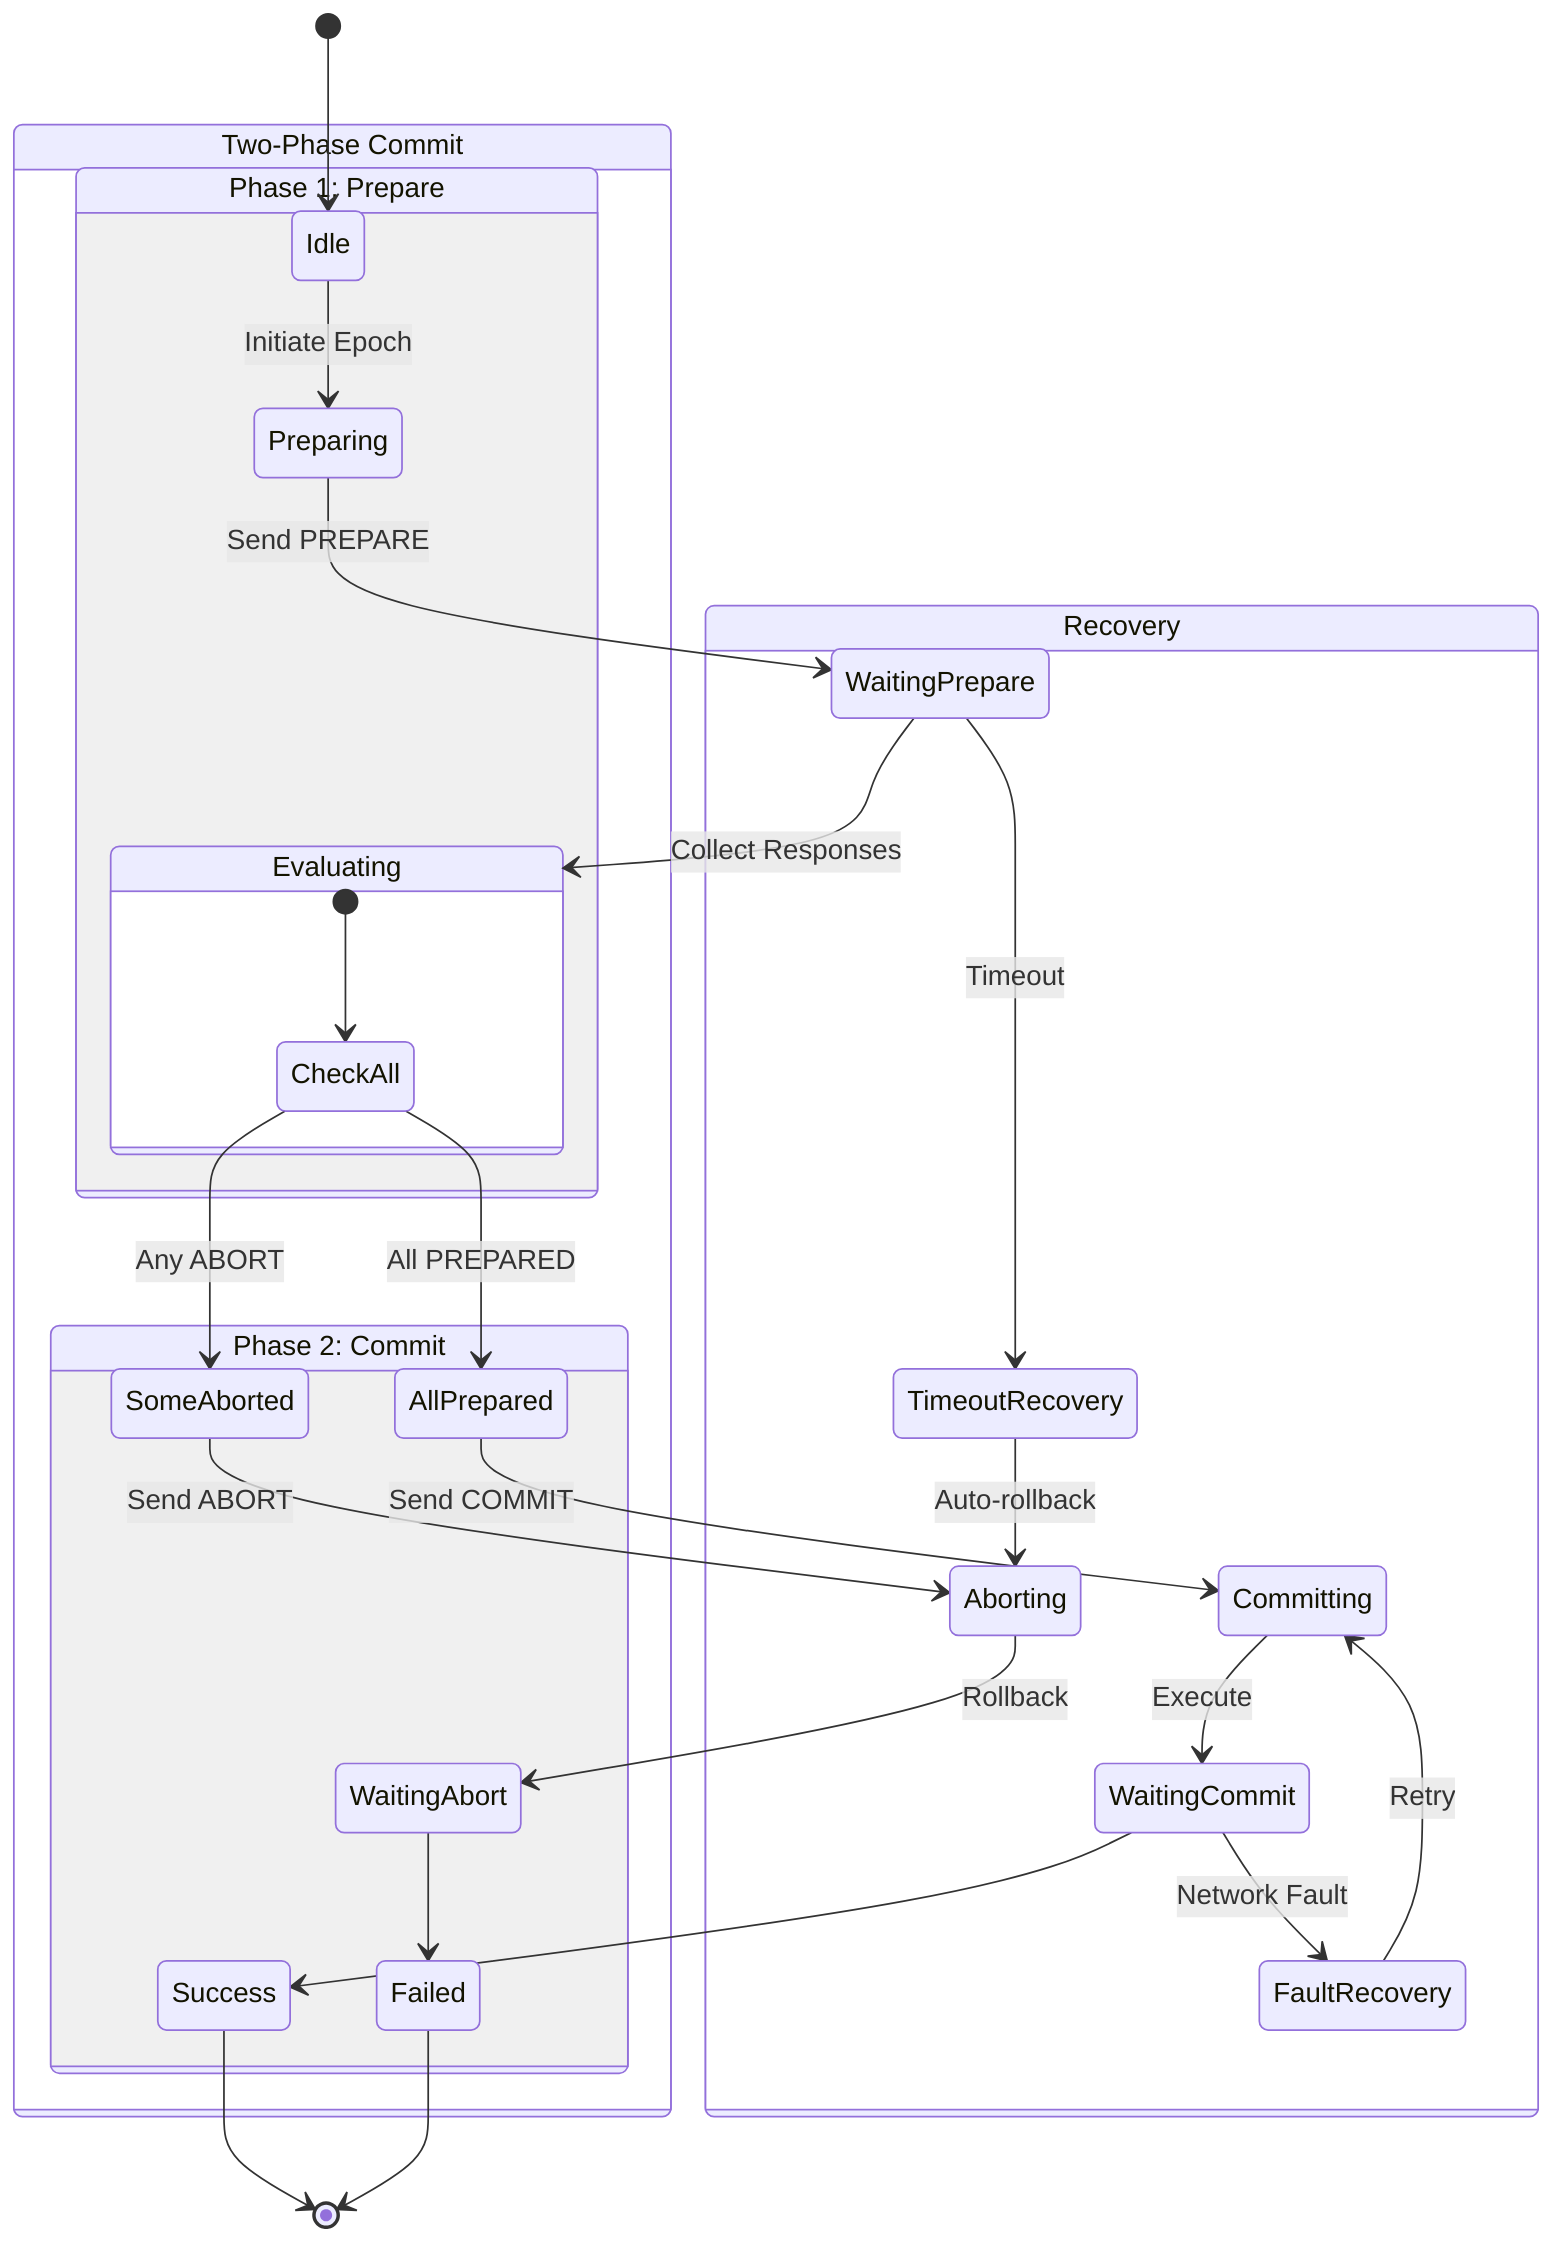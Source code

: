 stateDiagram-v2
    [*] --> Idle
    
    state "Two-Phase Commit" as TPC {
        state "Phase 1: Prepare" as P1 {
            Idle --> Preparing: Initiate Epoch
            Preparing --> WaitingPrepare: Send PREPARE
            WaitingPrepare --> Evaluating: Collect Responses
            
            state Evaluating {
                [*] --> CheckAll
                CheckAll --> AllPrepared: All PREPARED
                CheckAll --> SomeAborted: Any ABORT
            }
        }
        
        state "Phase 2: Commit" as P2 {
            AllPrepared --> Committing: Send COMMIT
            SomeAborted --> Aborting: Send ABORT
            
            Committing --> WaitingCommit: Execute
            Aborting --> WaitingAbort: Rollback
            
            WaitingCommit --> Success
            WaitingAbort --> Failed
        }
    }
    
    state "Recovery" as R {
        WaitingPrepare --> TimeoutRecovery: Timeout
        WaitingCommit --> FaultRecovery: Network Fault
        
        TimeoutRecovery --> Aborting: Auto-rollback
        FaultRecovery --> Committing: Retry
    }
    
    Success --> [*]
    Failed --> [*]